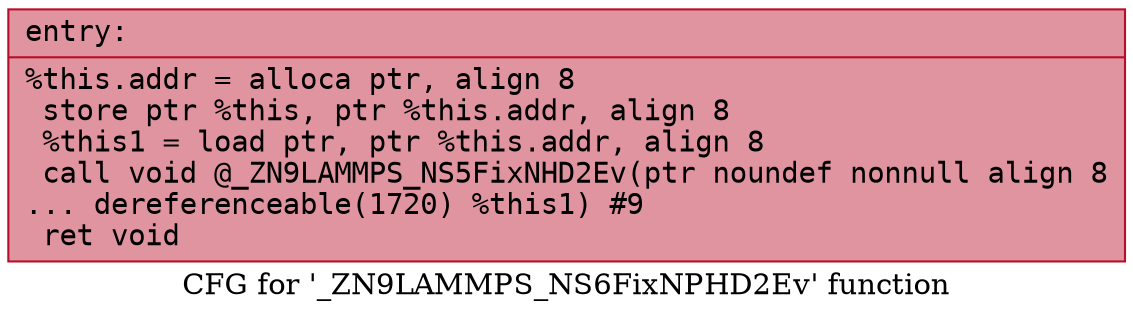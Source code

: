 digraph "CFG for '_ZN9LAMMPS_NS6FixNPHD2Ev' function" {
	label="CFG for '_ZN9LAMMPS_NS6FixNPHD2Ev' function";

	Node0x55ddb2d8e970 [shape=record,color="#b70d28ff", style=filled, fillcolor="#b70d2870" fontname="Courier",label="{entry:\l|  %this.addr = alloca ptr, align 8\l  store ptr %this, ptr %this.addr, align 8\l  %this1 = load ptr, ptr %this.addr, align 8\l  call void @_ZN9LAMMPS_NS5FixNHD2Ev(ptr noundef nonnull align 8\l... dereferenceable(1720) %this1) #9\l  ret void\l}"];
}
